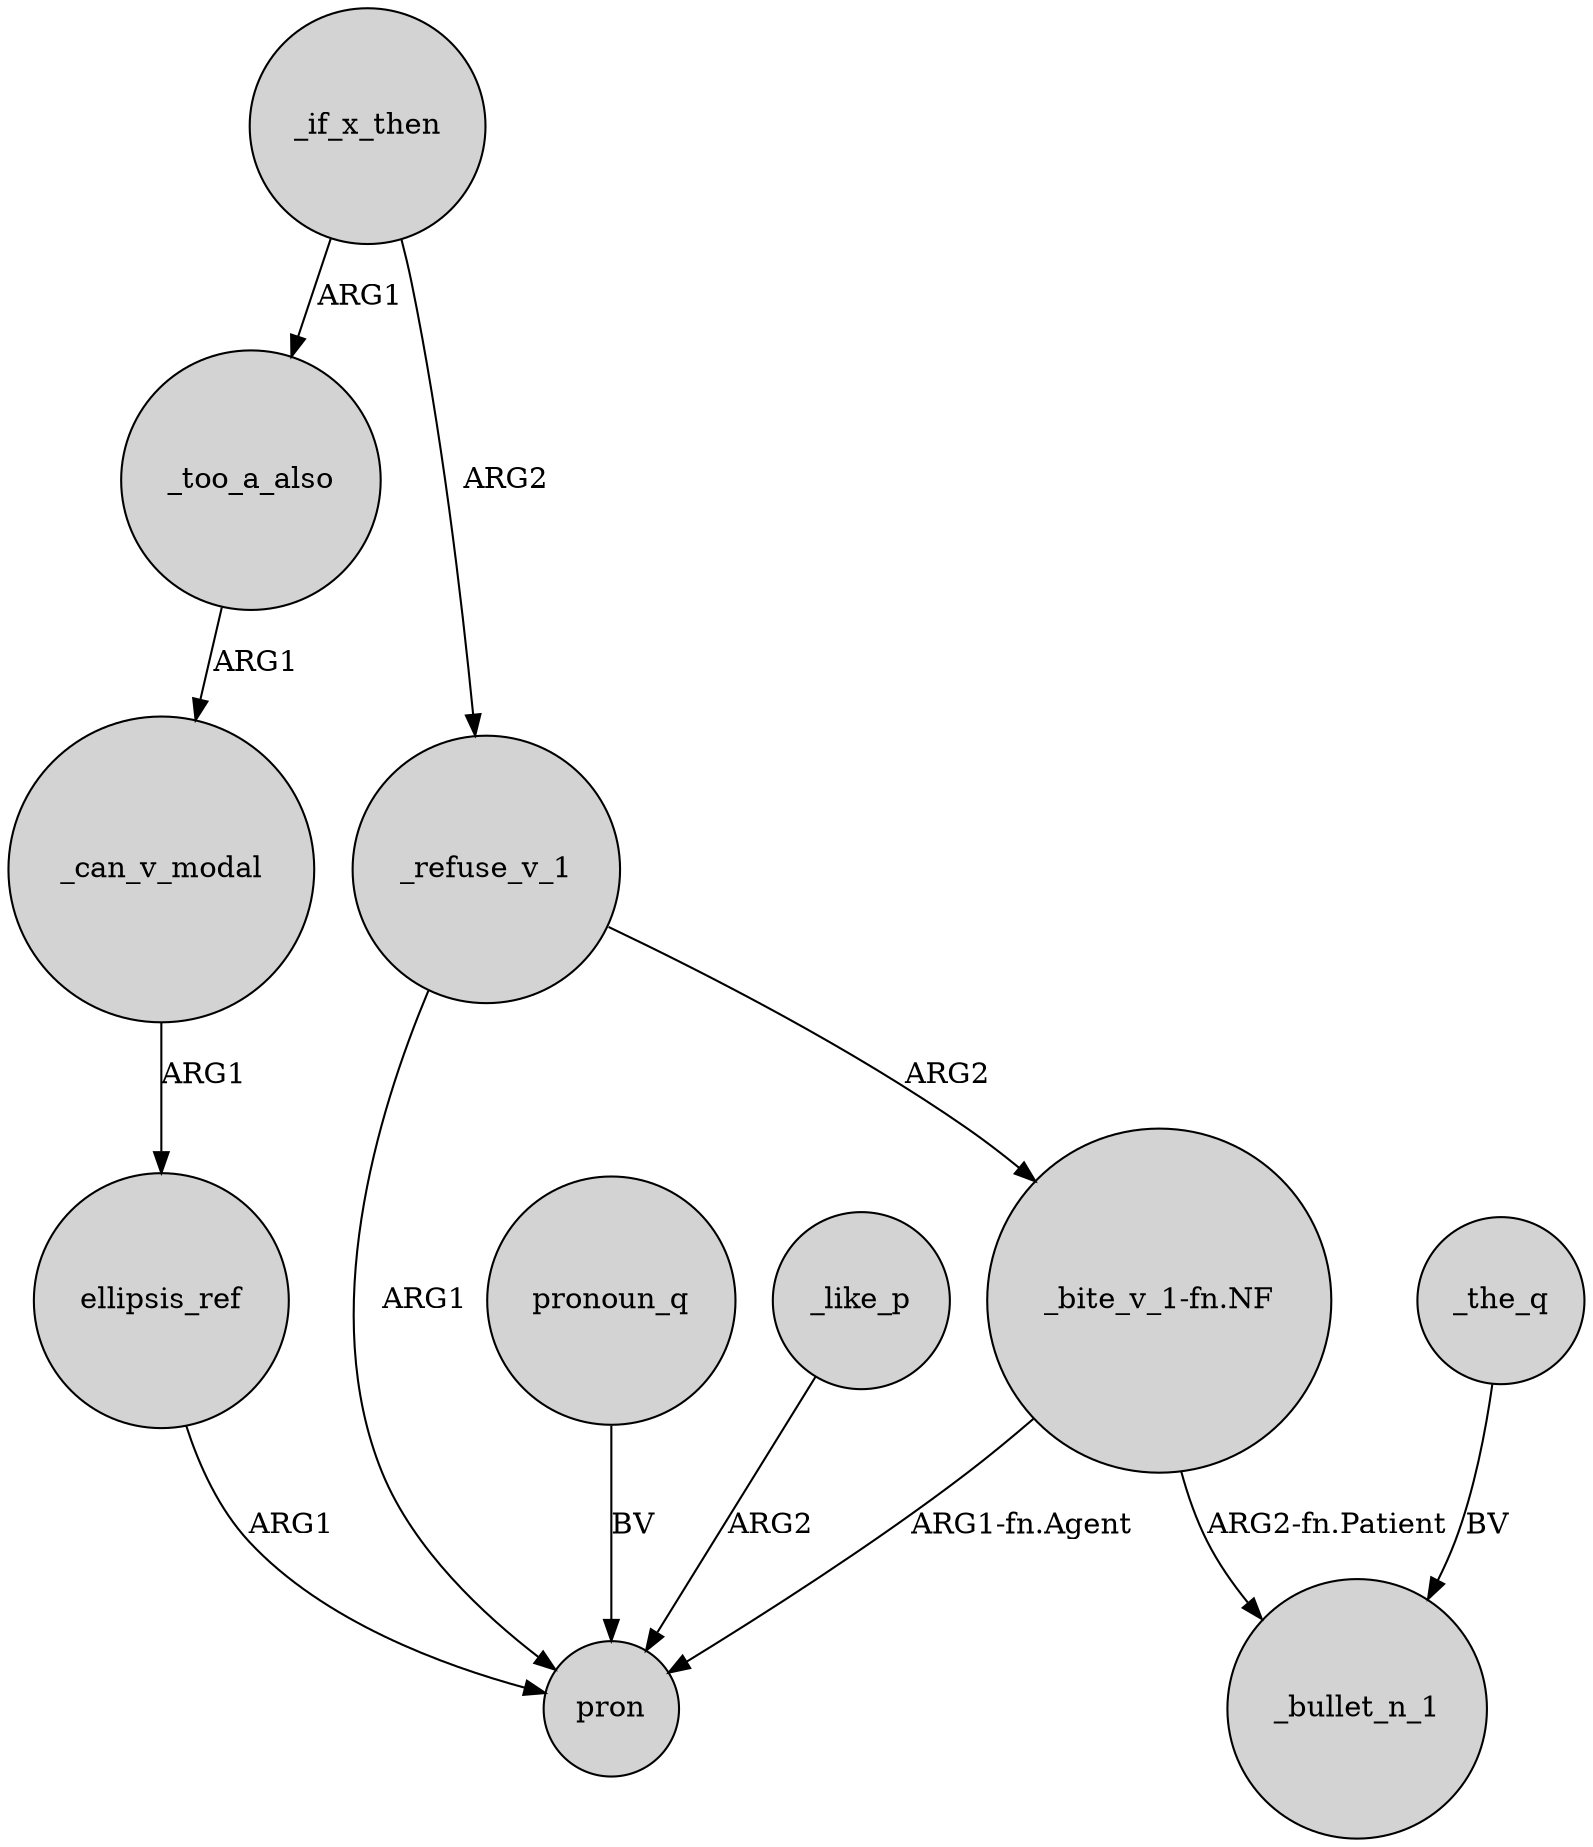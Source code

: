 digraph {
	node [shape=circle style=filled]
	_too_a_also -> _can_v_modal [label=ARG1]
	ellipsis_ref -> pron [label=ARG1]
	_refuse_v_1 -> pron [label=ARG1]
	"_bite_v_1-fn.NF" -> pron [label="ARG1-fn.Agent"]
	pronoun_q -> pron [label=BV]
	_if_x_then -> _too_a_also [label=ARG1]
	_refuse_v_1 -> "_bite_v_1-fn.NF" [label=ARG2]
	_if_x_then -> _refuse_v_1 [label=ARG2]
	"_bite_v_1-fn.NF" -> _bullet_n_1 [label="ARG2-fn.Patient"]
	_like_p -> pron [label=ARG2]
	_the_q -> _bullet_n_1 [label=BV]
	_can_v_modal -> ellipsis_ref [label=ARG1]
}
